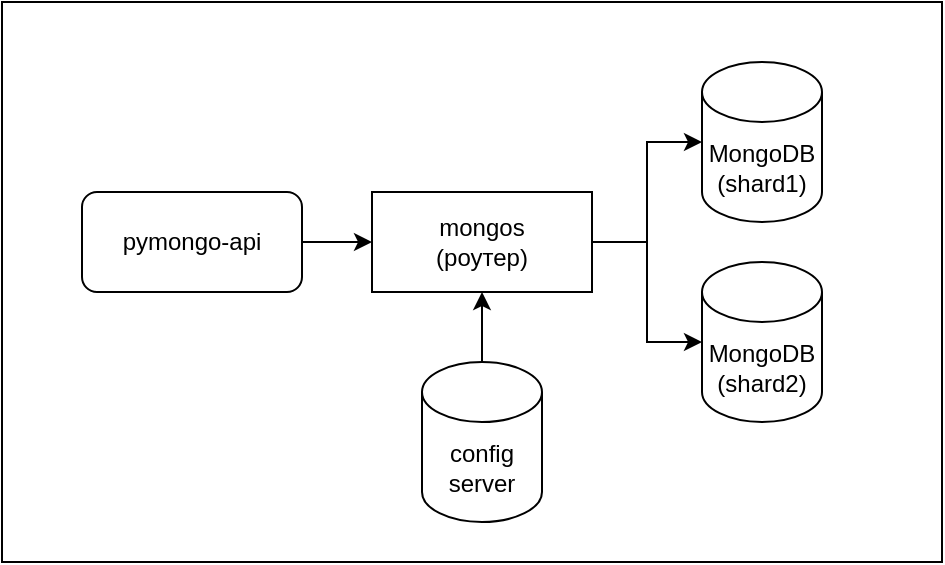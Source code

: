 <mxfile version="28.1.2">
  <diagram name="Page-1" id="-H_mtQnk-PTXWXPvYvuk">
    <mxGraphModel dx="542" dy="326" grid="1" gridSize="10" guides="1" tooltips="1" connect="1" arrows="1" fold="1" page="1" pageScale="1" pageWidth="1169" pageHeight="827" math="0" shadow="0">
      <root>
        <mxCell id="0" />
        <mxCell id="1" parent="0" />
        <mxCell id="zA23MoTUsTF4_91t8viU-2" value="MongoDB&lt;br&gt;(shard1)" style="shape=cylinder3;whiteSpace=wrap;html=1;boundedLbl=1;backgroundOutline=1;size=15;" parent="1" vertex="1">
          <mxGeometry x="600" y="250" width="60" height="80" as="geometry" />
        </mxCell>
        <mxCell id="mH4QpIbcnktGe6me8MCe-3" value="" style="edgeStyle=orthogonalEdgeStyle;rounded=0;orthogonalLoop=1;jettySize=auto;html=1;" edge="1" parent="1" source="zA23MoTUsTF4_91t8viU-3" target="mH4QpIbcnktGe6me8MCe-2">
          <mxGeometry relative="1" as="geometry" />
        </mxCell>
        <mxCell id="zA23MoTUsTF4_91t8viU-3" value="pymongo-api" style="rounded=1;whiteSpace=wrap;html=1;" parent="1" vertex="1">
          <mxGeometry x="290" y="315" width="110" height="50" as="geometry" />
        </mxCell>
        <mxCell id="mH4QpIbcnktGe6me8MCe-1" value="MongoDB&lt;br&gt;(shard2)" style="shape=cylinder3;whiteSpace=wrap;html=1;boundedLbl=1;backgroundOutline=1;size=15;" vertex="1" parent="1">
          <mxGeometry x="600" y="350" width="60" height="80" as="geometry" />
        </mxCell>
        <mxCell id="mH4QpIbcnktGe6me8MCe-6" value="" style="edgeStyle=orthogonalEdgeStyle;rounded=0;orthogonalLoop=1;jettySize=auto;html=1;" edge="1" parent="1" source="mH4QpIbcnktGe6me8MCe-2" target="zA23MoTUsTF4_91t8viU-2">
          <mxGeometry relative="1" as="geometry" />
        </mxCell>
        <mxCell id="mH4QpIbcnktGe6me8MCe-7" style="edgeStyle=orthogonalEdgeStyle;rounded=0;orthogonalLoop=1;jettySize=auto;html=1;" edge="1" parent="1" source="mH4QpIbcnktGe6me8MCe-2" target="mH4QpIbcnktGe6me8MCe-1">
          <mxGeometry relative="1" as="geometry" />
        </mxCell>
        <mxCell id="mH4QpIbcnktGe6me8MCe-2" value="mongos&lt;br&gt;(роутер)" style="rounded=0;whiteSpace=wrap;html=1;" vertex="1" parent="1">
          <mxGeometry x="435" y="315" width="110" height="50" as="geometry" />
        </mxCell>
        <mxCell id="mH4QpIbcnktGe6me8MCe-5" value="" style="edgeStyle=orthogonalEdgeStyle;rounded=0;orthogonalLoop=1;jettySize=auto;html=1;" edge="1" parent="1" source="mH4QpIbcnktGe6me8MCe-4" target="mH4QpIbcnktGe6me8MCe-2">
          <mxGeometry relative="1" as="geometry" />
        </mxCell>
        <mxCell id="mH4QpIbcnktGe6me8MCe-4" value="config&lt;br&gt;server" style="shape=cylinder3;whiteSpace=wrap;html=1;boundedLbl=1;backgroundOutline=1;size=15;" vertex="1" parent="1">
          <mxGeometry x="460" y="400" width="60" height="80" as="geometry" />
        </mxCell>
        <mxCell id="mH4QpIbcnktGe6me8MCe-8" value="" style="rounded=0;whiteSpace=wrap;html=1;fillColor=none;" vertex="1" parent="1">
          <mxGeometry x="250" y="220" width="470" height="280" as="geometry" />
        </mxCell>
      </root>
    </mxGraphModel>
  </diagram>
</mxfile>
